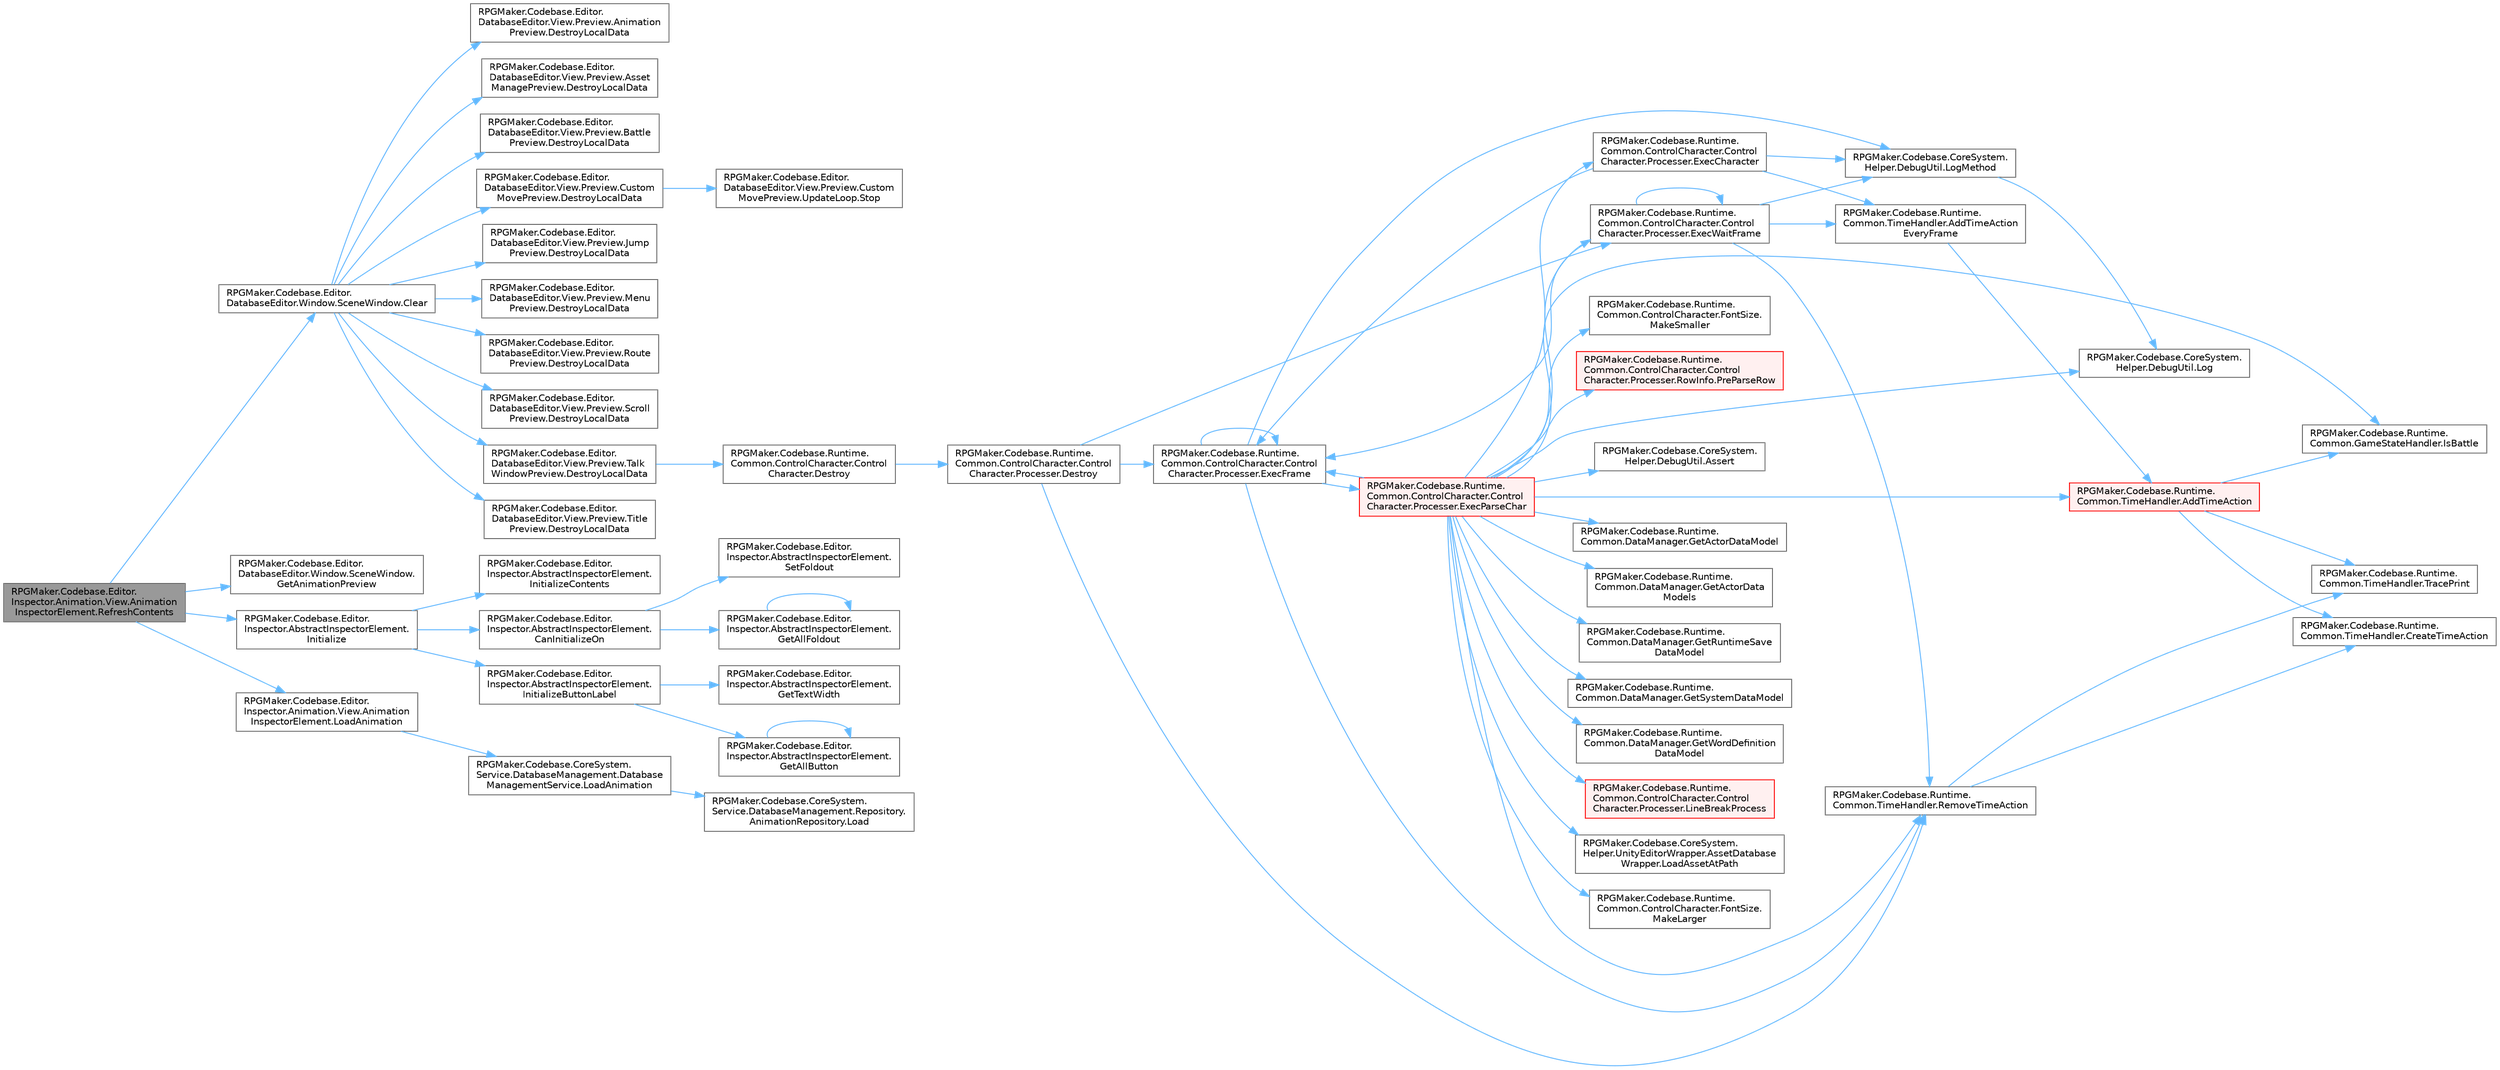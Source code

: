 digraph "RPGMaker.Codebase.Editor.Inspector.Animation.View.AnimationInspectorElement.RefreshContents"
{
 // LATEX_PDF_SIZE
  bgcolor="transparent";
  edge [fontname=Helvetica,fontsize=10,labelfontname=Helvetica,labelfontsize=10];
  node [fontname=Helvetica,fontsize=10,shape=box,height=0.2,width=0.4];
  rankdir="LR";
  Node1 [id="Node000001",label="RPGMaker.Codebase.Editor.\lInspector.Animation.View.Animation\lInspectorElement.RefreshContents",height=0.2,width=0.4,color="gray40", fillcolor="grey60", style="filled", fontcolor="black",tooltip="データの更新"];
  Node1 -> Node2 [id="edge1_Node000001_Node000002",color="steelblue1",style="solid",tooltip=" "];
  Node2 [id="Node000002",label="RPGMaker.Codebase.Editor.\lDatabaseEditor.Window.SceneWindow.Clear",height=0.2,width=0.4,color="grey40", fillcolor="white", style="filled",URL="$de/d38/class_r_p_g_maker_1_1_codebase_1_1_editor_1_1_database_editor_1_1_window_1_1_scene_window.html#aca2ee15204618288870b7e202709babb",tooltip=" "];
  Node2 -> Node3 [id="edge2_Node000002_Node000003",color="steelblue1",style="solid",tooltip=" "];
  Node3 [id="Node000003",label="RPGMaker.Codebase.Editor.\lDatabaseEditor.View.Preview.Animation\lPreview.DestroyLocalData",height=0.2,width=0.4,color="grey40", fillcolor="white", style="filled",URL="$d3/dc8/class_r_p_g_maker_1_1_codebase_1_1_editor_1_1_database_editor_1_1_view_1_1_preview_1_1_animation_preview.html#a0ca309c2acff959b37ed1615d9248c86",tooltip=" "];
  Node2 -> Node4 [id="edge3_Node000002_Node000004",color="steelblue1",style="solid",tooltip=" "];
  Node4 [id="Node000004",label="RPGMaker.Codebase.Editor.\lDatabaseEditor.View.Preview.Asset\lManagePreview.DestroyLocalData",height=0.2,width=0.4,color="grey40", fillcolor="white", style="filled",URL="$d1/d66/class_r_p_g_maker_1_1_codebase_1_1_editor_1_1_database_editor_1_1_view_1_1_preview_1_1_asset_manage_preview.html#aad1356818e37ae9820429d5b48871461",tooltip=" "];
  Node2 -> Node5 [id="edge4_Node000002_Node000005",color="steelblue1",style="solid",tooltip=" "];
  Node5 [id="Node000005",label="RPGMaker.Codebase.Editor.\lDatabaseEditor.View.Preview.Battle\lPreview.DestroyLocalData",height=0.2,width=0.4,color="grey40", fillcolor="white", style="filled",URL="$d5/dc1/class_r_p_g_maker_1_1_codebase_1_1_editor_1_1_database_editor_1_1_view_1_1_preview_1_1_battle_preview.html#ad5a91678eef482eea0656143b18f77c8",tooltip=" "];
  Node2 -> Node6 [id="edge5_Node000002_Node000006",color="steelblue1",style="solid",tooltip=" "];
  Node6 [id="Node000006",label="RPGMaker.Codebase.Editor.\lDatabaseEditor.View.Preview.Custom\lMovePreview.DestroyLocalData",height=0.2,width=0.4,color="grey40", fillcolor="white", style="filled",URL="$d3/dc0/class_r_p_g_maker_1_1_codebase_1_1_editor_1_1_database_editor_1_1_view_1_1_preview_1_1_custom_move_preview.html#a0b9d1d2398edda8186baa2ba8d9a08d7",tooltip=" "];
  Node6 -> Node7 [id="edge6_Node000006_Node000007",color="steelblue1",style="solid",tooltip=" "];
  Node7 [id="Node000007",label="RPGMaker.Codebase.Editor.\lDatabaseEditor.View.Preview.Custom\lMovePreview.UpdateLoop.Stop",height=0.2,width=0.4,color="grey40", fillcolor="white", style="filled",URL="$db/df0/class_r_p_g_maker_1_1_codebase_1_1_editor_1_1_database_editor_1_1_view_1_1_preview_1_1_custom_move_preview_1_1_update_loop.html#aae97cdecb5ceb4875898aaa7ccb996b0",tooltip=" "];
  Node2 -> Node8 [id="edge7_Node000002_Node000008",color="steelblue1",style="solid",tooltip=" "];
  Node8 [id="Node000008",label="RPGMaker.Codebase.Editor.\lDatabaseEditor.View.Preview.Jump\lPreview.DestroyLocalData",height=0.2,width=0.4,color="grey40", fillcolor="white", style="filled",URL="$da/d33/class_r_p_g_maker_1_1_codebase_1_1_editor_1_1_database_editor_1_1_view_1_1_preview_1_1_jump_preview.html#a4798aff06e529f6beff594a3412dc578",tooltip=" "];
  Node2 -> Node9 [id="edge8_Node000002_Node000009",color="steelblue1",style="solid",tooltip=" "];
  Node9 [id="Node000009",label="RPGMaker.Codebase.Editor.\lDatabaseEditor.View.Preview.Menu\lPreview.DestroyLocalData",height=0.2,width=0.4,color="grey40", fillcolor="white", style="filled",URL="$d8/dc3/class_r_p_g_maker_1_1_codebase_1_1_editor_1_1_database_editor_1_1_view_1_1_preview_1_1_menu_preview.html#a32a200a4542c47e8a76ac6216dc0e9e3",tooltip=" "];
  Node2 -> Node10 [id="edge9_Node000002_Node000010",color="steelblue1",style="solid",tooltip=" "];
  Node10 [id="Node000010",label="RPGMaker.Codebase.Editor.\lDatabaseEditor.View.Preview.Route\lPreview.DestroyLocalData",height=0.2,width=0.4,color="grey40", fillcolor="white", style="filled",URL="$d1/d5c/class_r_p_g_maker_1_1_codebase_1_1_editor_1_1_database_editor_1_1_view_1_1_preview_1_1_route_preview.html#a0fcdd5a6a11cc23583add861367fd4f9",tooltip=" "];
  Node2 -> Node11 [id="edge10_Node000002_Node000011",color="steelblue1",style="solid",tooltip=" "];
  Node11 [id="Node000011",label="RPGMaker.Codebase.Editor.\lDatabaseEditor.View.Preview.Scroll\lPreview.DestroyLocalData",height=0.2,width=0.4,color="grey40", fillcolor="white", style="filled",URL="$d3/d80/class_r_p_g_maker_1_1_codebase_1_1_editor_1_1_database_editor_1_1_view_1_1_preview_1_1_scroll_preview.html#af508de6530102f9d85bd1015082e0c52",tooltip=" "];
  Node2 -> Node12 [id="edge11_Node000002_Node000012",color="steelblue1",style="solid",tooltip=" "];
  Node12 [id="Node000012",label="RPGMaker.Codebase.Editor.\lDatabaseEditor.View.Preview.Talk\lWindowPreview.DestroyLocalData",height=0.2,width=0.4,color="grey40", fillcolor="white", style="filled",URL="$dd/da6/class_r_p_g_maker_1_1_codebase_1_1_editor_1_1_database_editor_1_1_view_1_1_preview_1_1_talk_window_preview.html#aa581b84e6502fb4a3b56d7eeb620dd0c",tooltip=" "];
  Node12 -> Node13 [id="edge12_Node000012_Node000013",color="steelblue1",style="solid",tooltip=" "];
  Node13 [id="Node000013",label="RPGMaker.Codebase.Runtime.\lCommon.ControlCharacter.Control\lCharacter.Destroy",height=0.2,width=0.4,color="grey40", fillcolor="white", style="filled",URL="$d2/dcb/class_r_p_g_maker_1_1_codebase_1_1_runtime_1_1_common_1_1_control_character_1_1_control_character.html#a7c51185956b69b5bf4bc6c1e9b05085c",tooltip=" "];
  Node13 -> Node14 [id="edge13_Node000013_Node000014",color="steelblue1",style="solid",tooltip=" "];
  Node14 [id="Node000014",label="RPGMaker.Codebase.Runtime.\lCommon.ControlCharacter.Control\lCharacter.Processer.Destroy",height=0.2,width=0.4,color="grey40", fillcolor="white", style="filled",URL="$d7/d0c/class_r_p_g_maker_1_1_codebase_1_1_runtime_1_1_common_1_1_control_character_1_1_control_character_1_1_processer.html#a0f76c05f86434a333f8f5692dab9bc93",tooltip=" "];
  Node14 -> Node15 [id="edge14_Node000014_Node000015",color="steelblue1",style="solid",tooltip=" "];
  Node15 [id="Node000015",label="RPGMaker.Codebase.Runtime.\lCommon.ControlCharacter.Control\lCharacter.Processer.ExecFrame",height=0.2,width=0.4,color="grey40", fillcolor="white", style="filled",URL="$d7/d0c/class_r_p_g_maker_1_1_codebase_1_1_runtime_1_1_common_1_1_control_character_1_1_control_character_1_1_processer.html#a2da1505fa13ab3adc0c89cbe4051de15",tooltip=" "];
  Node15 -> Node15 [id="edge15_Node000015_Node000015",color="steelblue1",style="solid",tooltip=" "];
  Node15 -> Node16 [id="edge16_Node000015_Node000016",color="steelblue1",style="solid",tooltip=" "];
  Node16 [id="Node000016",label="RPGMaker.Codebase.Runtime.\lCommon.ControlCharacter.Control\lCharacter.Processer.ExecParseChar",height=0.2,width=0.4,color="red", fillcolor="#FFF0F0", style="filled",URL="$d7/d0c/class_r_p_g_maker_1_1_codebase_1_1_runtime_1_1_common_1_1_control_character_1_1_control_character_1_1_processer.html#a98cee73aab96ee5be0898304e7dbccde",tooltip="1文字 (1制御文字列含む) の処理。"];
  Node16 -> Node17 [id="edge17_Node000016_Node000017",color="steelblue1",style="solid",tooltip=" "];
  Node17 [id="Node000017",label="RPGMaker.Codebase.Runtime.\lCommon.TimeHandler.AddTimeAction",height=0.2,width=0.4,color="red", fillcolor="#FFF0F0", style="filled",URL="$d3/dac/class_r_p_g_maker_1_1_codebase_1_1_runtime_1_1_common_1_1_time_handler.html#ac4a358a4a2136a175a780d969a5a2ae2",tooltip="実行するActionの登録"];
  Node17 -> Node18 [id="edge18_Node000017_Node000018",color="steelblue1",style="solid",tooltip=" "];
  Node18 [id="Node000018",label="RPGMaker.Codebase.Runtime.\lCommon.TimeHandler.CreateTimeAction",height=0.2,width=0.4,color="grey40", fillcolor="white", style="filled",URL="$d3/dac/class_r_p_g_maker_1_1_codebase_1_1_runtime_1_1_common_1_1_time_handler.html#a5eef3d1f8380e9a82f53b599f3a3b2d5",tooltip=" "];
  Node17 -> Node19 [id="edge19_Node000017_Node000019",color="steelblue1",style="solid",tooltip=" "];
  Node19 [id="Node000019",label="RPGMaker.Codebase.Runtime.\lCommon.GameStateHandler.IsBattle",height=0.2,width=0.4,color="grey40", fillcolor="white", style="filled",URL="$de/d2c/class_r_p_g_maker_1_1_codebase_1_1_runtime_1_1_common_1_1_game_state_handler.html#ad21ee0055358ca67238c33be028d2d7b",tooltip="現在の状態がBATTLEまたは、BATTLE_EVENTかどうかを返却する"];
  Node17 -> Node21 [id="edge20_Node000017_Node000021",color="steelblue1",style="solid",tooltip=" "];
  Node21 [id="Node000021",label="RPGMaker.Codebase.Runtime.\lCommon.TimeHandler.TracePrint",height=0.2,width=0.4,color="grey40", fillcolor="white", style="filled",URL="$d3/dac/class_r_p_g_maker_1_1_codebase_1_1_runtime_1_1_common_1_1_time_handler.html#a8c7773e140b3739304925ce8a0198ee5",tooltip=" "];
  Node16 -> Node22 [id="edge21_Node000016_Node000022",color="steelblue1",style="solid",tooltip=" "];
  Node22 [id="Node000022",label="RPGMaker.Codebase.CoreSystem.\lHelper.DebugUtil.Assert",height=0.2,width=0.4,color="grey40", fillcolor="white", style="filled",URL="$d0/dba/class_r_p_g_maker_1_1_codebase_1_1_core_system_1_1_helper_1_1_debug_util.html#a3c1ea9470b8f6655257ca06fbc0e0bf5",tooltip="条件を断定し、失敗するとエラーメッセージをUnityコンソールに表示する。"];
  Node16 -> Node23 [id="edge22_Node000016_Node000023",color="steelblue1",style="solid",tooltip=" "];
  Node23 [id="Node000023",label="RPGMaker.Codebase.Runtime.\lCommon.ControlCharacter.Control\lCharacter.Processer.ExecCharacter",height=0.2,width=0.4,color="grey40", fillcolor="white", style="filled",URL="$d7/d0c/class_r_p_g_maker_1_1_codebase_1_1_runtime_1_1_common_1_1_control_character_1_1_control_character_1_1_processer.html#ad5035ce1908ed98c5bb2b90bed46840b",tooltip=" "];
  Node23 -> Node24 [id="edge23_Node000023_Node000024",color="steelblue1",style="solid",tooltip=" "];
  Node24 [id="Node000024",label="RPGMaker.Codebase.Runtime.\lCommon.TimeHandler.AddTimeAction\lEveryFrame",height=0.2,width=0.4,color="grey40", fillcolor="white", style="filled",URL="$d3/dac/class_r_p_g_maker_1_1_codebase_1_1_runtime_1_1_common_1_1_time_handler.html#ac9871a57a401c0da5670b07803acc775",tooltip="実行するActionの登録（毎フレーム）"];
  Node24 -> Node17 [id="edge24_Node000024_Node000017",color="steelblue1",style="solid",tooltip=" "];
  Node23 -> Node15 [id="edge25_Node000023_Node000015",color="steelblue1",style="solid",tooltip=" "];
  Node23 -> Node25 [id="edge26_Node000023_Node000025",color="steelblue1",style="solid",tooltip=" "];
  Node25 [id="Node000025",label="RPGMaker.Codebase.CoreSystem.\lHelper.DebugUtil.LogMethod",height=0.2,width=0.4,color="grey40", fillcolor="white", style="filled",URL="$d0/dba/class_r_p_g_maker_1_1_codebase_1_1_core_system_1_1_helper_1_1_debug_util.html#a350477b28f94bba0a576b0761b036471",tooltip="メソッドと引数列をUnityコンソールに表示する。"];
  Node25 -> Node26 [id="edge27_Node000025_Node000026",color="steelblue1",style="solid",tooltip=" "];
  Node26 [id="Node000026",label="RPGMaker.Codebase.CoreSystem.\lHelper.DebugUtil.Log",height=0.2,width=0.4,color="grey40", fillcolor="white", style="filled",URL="$d0/dba/class_r_p_g_maker_1_1_codebase_1_1_core_system_1_1_helper_1_1_debug_util.html#ae769554710c95a408921ec8596769145",tooltip="オブジェクトを文字列化してUnityコンソールに表示する。"];
  Node16 -> Node15 [id="edge28_Node000016_Node000015",color="steelblue1",style="solid",tooltip=" "];
  Node16 -> Node27 [id="edge29_Node000016_Node000027",color="steelblue1",style="solid",tooltip=" "];
  Node27 [id="Node000027",label="RPGMaker.Codebase.Runtime.\lCommon.ControlCharacter.Control\lCharacter.Processer.ExecWaitFrame",height=0.2,width=0.4,color="grey40", fillcolor="white", style="filled",URL="$d7/d0c/class_r_p_g_maker_1_1_codebase_1_1_runtime_1_1_common_1_1_control_character_1_1_control_character_1_1_processer.html#ae15f9239c4dd60bc2b7683c524c487f3",tooltip=" "];
  Node27 -> Node24 [id="edge30_Node000027_Node000024",color="steelblue1",style="solid",tooltip=" "];
  Node27 -> Node15 [id="edge31_Node000027_Node000015",color="steelblue1",style="solid",tooltip=" "];
  Node27 -> Node27 [id="edge32_Node000027_Node000027",color="steelblue1",style="solid",tooltip=" "];
  Node27 -> Node25 [id="edge33_Node000027_Node000025",color="steelblue1",style="solid",tooltip=" "];
  Node27 -> Node28 [id="edge34_Node000027_Node000028",color="steelblue1",style="solid",tooltip=" "];
  Node28 [id="Node000028",label="RPGMaker.Codebase.Runtime.\lCommon.TimeHandler.RemoveTimeAction",height=0.2,width=0.4,color="grey40", fillcolor="white", style="filled",URL="$d3/dac/class_r_p_g_maker_1_1_codebase_1_1_runtime_1_1_common_1_1_time_handler.html#acbacfdc0a0c421baed7613fc41529941",tooltip="Actionの削除"];
  Node28 -> Node18 [id="edge35_Node000028_Node000018",color="steelblue1",style="solid",tooltip=" "];
  Node28 -> Node21 [id="edge36_Node000028_Node000021",color="steelblue1",style="solid",tooltip=" "];
  Node16 -> Node29 [id="edge37_Node000016_Node000029",color="steelblue1",style="solid",tooltip=" "];
  Node29 [id="Node000029",label="RPGMaker.Codebase.Runtime.\lCommon.DataManager.GetActorDataModel",height=0.2,width=0.4,color="grey40", fillcolor="white", style="filled",URL="$d5/d08/class_r_p_g_maker_1_1_codebase_1_1_runtime_1_1_common_1_1_data_manager.html#abfb1fd14c6aadc61fe20955b4b60c7cf",tooltip=" "];
  Node16 -> Node30 [id="edge38_Node000016_Node000030",color="steelblue1",style="solid",tooltip=" "];
  Node30 [id="Node000030",label="RPGMaker.Codebase.Runtime.\lCommon.DataManager.GetActorData\lModels",height=0.2,width=0.4,color="grey40", fillcolor="white", style="filled",URL="$d5/d08/class_r_p_g_maker_1_1_codebase_1_1_runtime_1_1_common_1_1_data_manager.html#aa412039efa6ceef23f126af24838cffb",tooltip=" "];
  Node16 -> Node31 [id="edge39_Node000016_Node000031",color="steelblue1",style="solid",tooltip=" "];
  Node31 [id="Node000031",label="RPGMaker.Codebase.Runtime.\lCommon.DataManager.GetRuntimeSave\lDataModel",height=0.2,width=0.4,color="grey40", fillcolor="white", style="filled",URL="$d5/d08/class_r_p_g_maker_1_1_codebase_1_1_runtime_1_1_common_1_1_data_manager.html#aa008ccb1bfddc97c2c6618cfe1fe9ab9",tooltip=" "];
  Node16 -> Node32 [id="edge40_Node000016_Node000032",color="steelblue1",style="solid",tooltip=" "];
  Node32 [id="Node000032",label="RPGMaker.Codebase.Runtime.\lCommon.DataManager.GetSystemDataModel",height=0.2,width=0.4,color="grey40", fillcolor="white", style="filled",URL="$d5/d08/class_r_p_g_maker_1_1_codebase_1_1_runtime_1_1_common_1_1_data_manager.html#acdc0251471c3db50b36db22a1f9b9d83",tooltip=" "];
  Node16 -> Node33 [id="edge41_Node000016_Node000033",color="steelblue1",style="solid",tooltip=" "];
  Node33 [id="Node000033",label="RPGMaker.Codebase.Runtime.\lCommon.DataManager.GetWordDefinition\lDataModel",height=0.2,width=0.4,color="grey40", fillcolor="white", style="filled",URL="$d5/d08/class_r_p_g_maker_1_1_codebase_1_1_runtime_1_1_common_1_1_data_manager.html#a7aa8bb7bbf75c6e6e57c8669c5f9b827",tooltip=" "];
  Node16 -> Node19 [id="edge42_Node000016_Node000019",color="steelblue1",style="solid",tooltip=" "];
  Node16 -> Node34 [id="edge43_Node000016_Node000034",color="steelblue1",style="solid",tooltip=" "];
  Node34 [id="Node000034",label="RPGMaker.Codebase.Runtime.\lCommon.ControlCharacter.Control\lCharacter.Processer.LineBreakProcess",height=0.2,width=0.4,color="red", fillcolor="#FFF0F0", style="filled",URL="$d7/d0c/class_r_p_g_maker_1_1_codebase_1_1_runtime_1_1_common_1_1_control_character_1_1_control_character_1_1_processer.html#ac764a790c9aaaafcb36c50f0bc2a9a5a",tooltip="改行処理。"];
  Node16 -> Node39 [id="edge44_Node000016_Node000039",color="steelblue1",style="solid",tooltip=" "];
  Node39 [id="Node000039",label="RPGMaker.Codebase.CoreSystem.\lHelper.UnityEditorWrapper.AssetDatabase\lWrapper.LoadAssetAtPath",height=0.2,width=0.4,color="grey40", fillcolor="white", style="filled",URL="$d9/d20/class_r_p_g_maker_1_1_codebase_1_1_core_system_1_1_helper_1_1_unity_editor_wrapper_1_1_asset_database_wrapper.html#a471f932b0479bad28c9fd1b02f1d5d7a",tooltip=" "];
  Node16 -> Node26 [id="edge45_Node000016_Node000026",color="steelblue1",style="solid",tooltip=" "];
  Node16 -> Node40 [id="edge46_Node000016_Node000040",color="steelblue1",style="solid",tooltip=" "];
  Node40 [id="Node000040",label="RPGMaker.Codebase.Runtime.\lCommon.ControlCharacter.FontSize.\lMakeLarger",height=0.2,width=0.4,color="grey40", fillcolor="white", style="filled",URL="$dd/da1/struct_r_p_g_maker_1_1_codebase_1_1_runtime_1_1_common_1_1_control_character_1_1_font_size.html#a0d33be28be225f06e4d32e81675d90c1",tooltip=" "];
  Node16 -> Node41 [id="edge47_Node000016_Node000041",color="steelblue1",style="solid",tooltip=" "];
  Node41 [id="Node000041",label="RPGMaker.Codebase.Runtime.\lCommon.ControlCharacter.FontSize.\lMakeSmaller",height=0.2,width=0.4,color="grey40", fillcolor="white", style="filled",URL="$dd/da1/struct_r_p_g_maker_1_1_codebase_1_1_runtime_1_1_common_1_1_control_character_1_1_font_size.html#a614c014c148084f570fb5f6d5c727fd4",tooltip=" "];
  Node16 -> Node42 [id="edge48_Node000016_Node000042",color="steelblue1",style="solid",tooltip=" "];
  Node42 [id="Node000042",label="RPGMaker.Codebase.Runtime.\lCommon.ControlCharacter.Control\lCharacter.Processer.RowInfo.PreParseRow",height=0.2,width=0.4,color="red", fillcolor="#FFF0F0", style="filled",URL="$d2/d04/class_r_p_g_maker_1_1_codebase_1_1_runtime_1_1_common_1_1_control_character_1_1_control_character_1_1_processer_1_1_row_info.html#a0d3b945128b1702f7f610525c94d0006",tooltip="表示前に表示行の1行分をパースしてその結果を返す。"];
  Node16 -> Node28 [id="edge49_Node000016_Node000028",color="steelblue1",style="solid",tooltip=" "];
  Node15 -> Node25 [id="edge50_Node000015_Node000025",color="steelblue1",style="solid",tooltip=" "];
  Node15 -> Node28 [id="edge51_Node000015_Node000028",color="steelblue1",style="solid",tooltip=" "];
  Node14 -> Node27 [id="edge52_Node000014_Node000027",color="steelblue1",style="solid",tooltip=" "];
  Node14 -> Node28 [id="edge53_Node000014_Node000028",color="steelblue1",style="solid",tooltip=" "];
  Node2 -> Node86 [id="edge54_Node000002_Node000086",color="steelblue1",style="solid",tooltip=" "];
  Node86 [id="Node000086",label="RPGMaker.Codebase.Editor.\lDatabaseEditor.View.Preview.Title\lPreview.DestroyLocalData",height=0.2,width=0.4,color="grey40", fillcolor="white", style="filled",URL="$df/d87/class_r_p_g_maker_1_1_codebase_1_1_editor_1_1_database_editor_1_1_view_1_1_preview_1_1_title_preview.html#a6b6ae7a429407a5015298f1ff0781548",tooltip=" "];
  Node1 -> Node87 [id="edge55_Node000001_Node000087",color="steelblue1",style="solid",tooltip=" "];
  Node87 [id="Node000087",label="RPGMaker.Codebase.Editor.\lDatabaseEditor.Window.SceneWindow.\lGetAnimationPreview",height=0.2,width=0.4,color="grey40", fillcolor="white", style="filled",URL="$de/d38/class_r_p_g_maker_1_1_codebase_1_1_editor_1_1_database_editor_1_1_window_1_1_scene_window.html#aee0c8d3051c39d4292b321c2dc214ac3",tooltip=" "];
  Node1 -> Node88 [id="edge56_Node000001_Node000088",color="steelblue1",style="solid",tooltip=" "];
  Node88 [id="Node000088",label="RPGMaker.Codebase.Editor.\lInspector.AbstractInspectorElement.\lInitialize",height=0.2,width=0.4,color="grey40", fillcolor="white", style="filled",URL="$d5/d42/class_r_p_g_maker_1_1_codebase_1_1_editor_1_1_inspector_1_1_abstract_inspector_element.html#ab7b6a6207f70bbecd9e44be9b8b77c62",tooltip="初期化処理"];
  Node88 -> Node89 [id="edge57_Node000088_Node000089",color="steelblue1",style="solid",tooltip=" "];
  Node89 [id="Node000089",label="RPGMaker.Codebase.Editor.\lInspector.AbstractInspectorElement.\lCanInitializeOn",height=0.2,width=0.4,color="grey40", fillcolor="white", style="filled",URL="$d5/d42/class_r_p_g_maker_1_1_codebase_1_1_editor_1_1_inspector_1_1_abstract_inspector_element.html#a9f69ce0f41ade2b75b407713af7b8a30",tooltip="初期化を再度行えるようにする"];
  Node89 -> Node90 [id="edge58_Node000089_Node000090",color="steelblue1",style="solid",tooltip=" "];
  Node90 [id="Node000090",label="RPGMaker.Codebase.Editor.\lInspector.AbstractInspectorElement.\lGetAllFoldout",height=0.2,width=0.4,color="grey40", fillcolor="white", style="filled",URL="$d5/d42/class_r_p_g_maker_1_1_codebase_1_1_editor_1_1_inspector_1_1_abstract_inspector_element.html#a36fec2992c0675436d87138fee4e16eb",tooltip="画面内に存在する全てのFoldoutを取得する"];
  Node90 -> Node90 [id="edge59_Node000090_Node000090",color="steelblue1",style="solid",tooltip=" "];
  Node89 -> Node91 [id="edge60_Node000089_Node000091",color="steelblue1",style="solid",tooltip=" "];
  Node91 [id="Node000091",label="RPGMaker.Codebase.Editor.\lInspector.AbstractInspectorElement.\lSetFoldout",height=0.2,width=0.4,color="grey40", fillcolor="white", style="filled",URL="$d5/d42/class_r_p_g_maker_1_1_codebase_1_1_editor_1_1_inspector_1_1_abstract_inspector_element.html#a575ac6bb383d4d24391faef025fdb5e6",tooltip="Foldout部品の登録 既に開閉状態を保持していた場合には、そのデータを復元する"];
  Node88 -> Node92 [id="edge61_Node000088_Node000092",color="steelblue1",style="solid",tooltip=" "];
  Node92 [id="Node000092",label="RPGMaker.Codebase.Editor.\lInspector.AbstractInspectorElement.\lInitializeButtonLabel",height=0.2,width=0.4,color="grey40", fillcolor="white", style="filled",URL="$d5/d42/class_r_p_g_maker_1_1_codebase_1_1_editor_1_1_inspector_1_1_abstract_inspector_element.html#aad274405a14a62bb7029d5acd25574fc",tooltip="ボタンの幅で、ラベルに3点リーダーをつける"];
  Node92 -> Node93 [id="edge62_Node000092_Node000093",color="steelblue1",style="solid",tooltip=" "];
  Node93 [id="Node000093",label="RPGMaker.Codebase.Editor.\lInspector.AbstractInspectorElement.\lGetAllButton",height=0.2,width=0.4,color="grey40", fillcolor="white", style="filled",URL="$d5/d42/class_r_p_g_maker_1_1_codebase_1_1_editor_1_1_inspector_1_1_abstract_inspector_element.html#a52db770bfcf898994d0d472b5b92d11d",tooltip="画面内に存在する全てのButtonを取得する"];
  Node93 -> Node93 [id="edge63_Node000093_Node000093",color="steelblue1",style="solid",tooltip=" "];
  Node92 -> Node94 [id="edge64_Node000092_Node000094",color="steelblue1",style="solid",tooltip=" "];
  Node94 [id="Node000094",label="RPGMaker.Codebase.Editor.\lInspector.AbstractInspectorElement.\lGetTextWidth",height=0.2,width=0.4,color="grey40", fillcolor="white", style="filled",URL="$d5/d42/class_r_p_g_maker_1_1_codebase_1_1_editor_1_1_inspector_1_1_abstract_inspector_element.html#a73f11d01fd370e19e00795014d88a84a",tooltip="テキストの長さからWidthを取得"];
  Node88 -> Node95 [id="edge65_Node000088_Node000095",color="steelblue1",style="solid",tooltip=" "];
  Node95 [id="Node000095",label="RPGMaker.Codebase.Editor.\lInspector.AbstractInspectorElement.\lInitializeContents",height=0.2,width=0.4,color="grey40", fillcolor="white", style="filled",URL="$d5/d42/class_r_p_g_maker_1_1_codebase_1_1_editor_1_1_inspector_1_1_abstract_inspector_element.html#a5f5f95a539c6ffbbdba3f40b93b5e6ac",tooltip="初期化処理"];
  Node1 -> Node96 [id="edge66_Node000001_Node000096",color="steelblue1",style="solid",tooltip=" "];
  Node96 [id="Node000096",label="RPGMaker.Codebase.Editor.\lInspector.Animation.View.Animation\lInspectorElement.LoadAnimation",height=0.2,width=0.4,color="grey40", fillcolor="white", style="filled",URL="$db/d84/class_r_p_g_maker_1_1_codebase_1_1_editor_1_1_inspector_1_1_animation_1_1_view_1_1_animation_inspector_element.html#ab6657966169684bcd1e7c55cf0c3d3d7",tooltip=" "];
  Node96 -> Node51 [id="edge67_Node000096_Node000051",color="steelblue1",style="solid",tooltip=" "];
  Node51 [id="Node000051",label="RPGMaker.Codebase.CoreSystem.\lService.DatabaseManagement.Database\lManagementService.LoadAnimation",height=0.2,width=0.4,color="grey40", fillcolor="white", style="filled",URL="$db/db0/class_r_p_g_maker_1_1_codebase_1_1_core_system_1_1_service_1_1_database_management_1_1_database_management_service.html#a24090092bb5f0e3f1a7f6d136a10cd22",tooltip=" "];
  Node51 -> Node52 [id="edge68_Node000051_Node000052",color="steelblue1",style="solid",tooltip=" "];
  Node52 [id="Node000052",label="RPGMaker.Codebase.CoreSystem.\lService.DatabaseManagement.Repository.\lAnimationRepository.Load",height=0.2,width=0.4,color="grey40", fillcolor="white", style="filled",URL="$d5/deb/class_r_p_g_maker_1_1_codebase_1_1_core_system_1_1_service_1_1_database_management_1_1_repository_1_1_animation_repository.html#a57c3d4731e6bfd18e15070a940e881f4",tooltip=" "];
}
